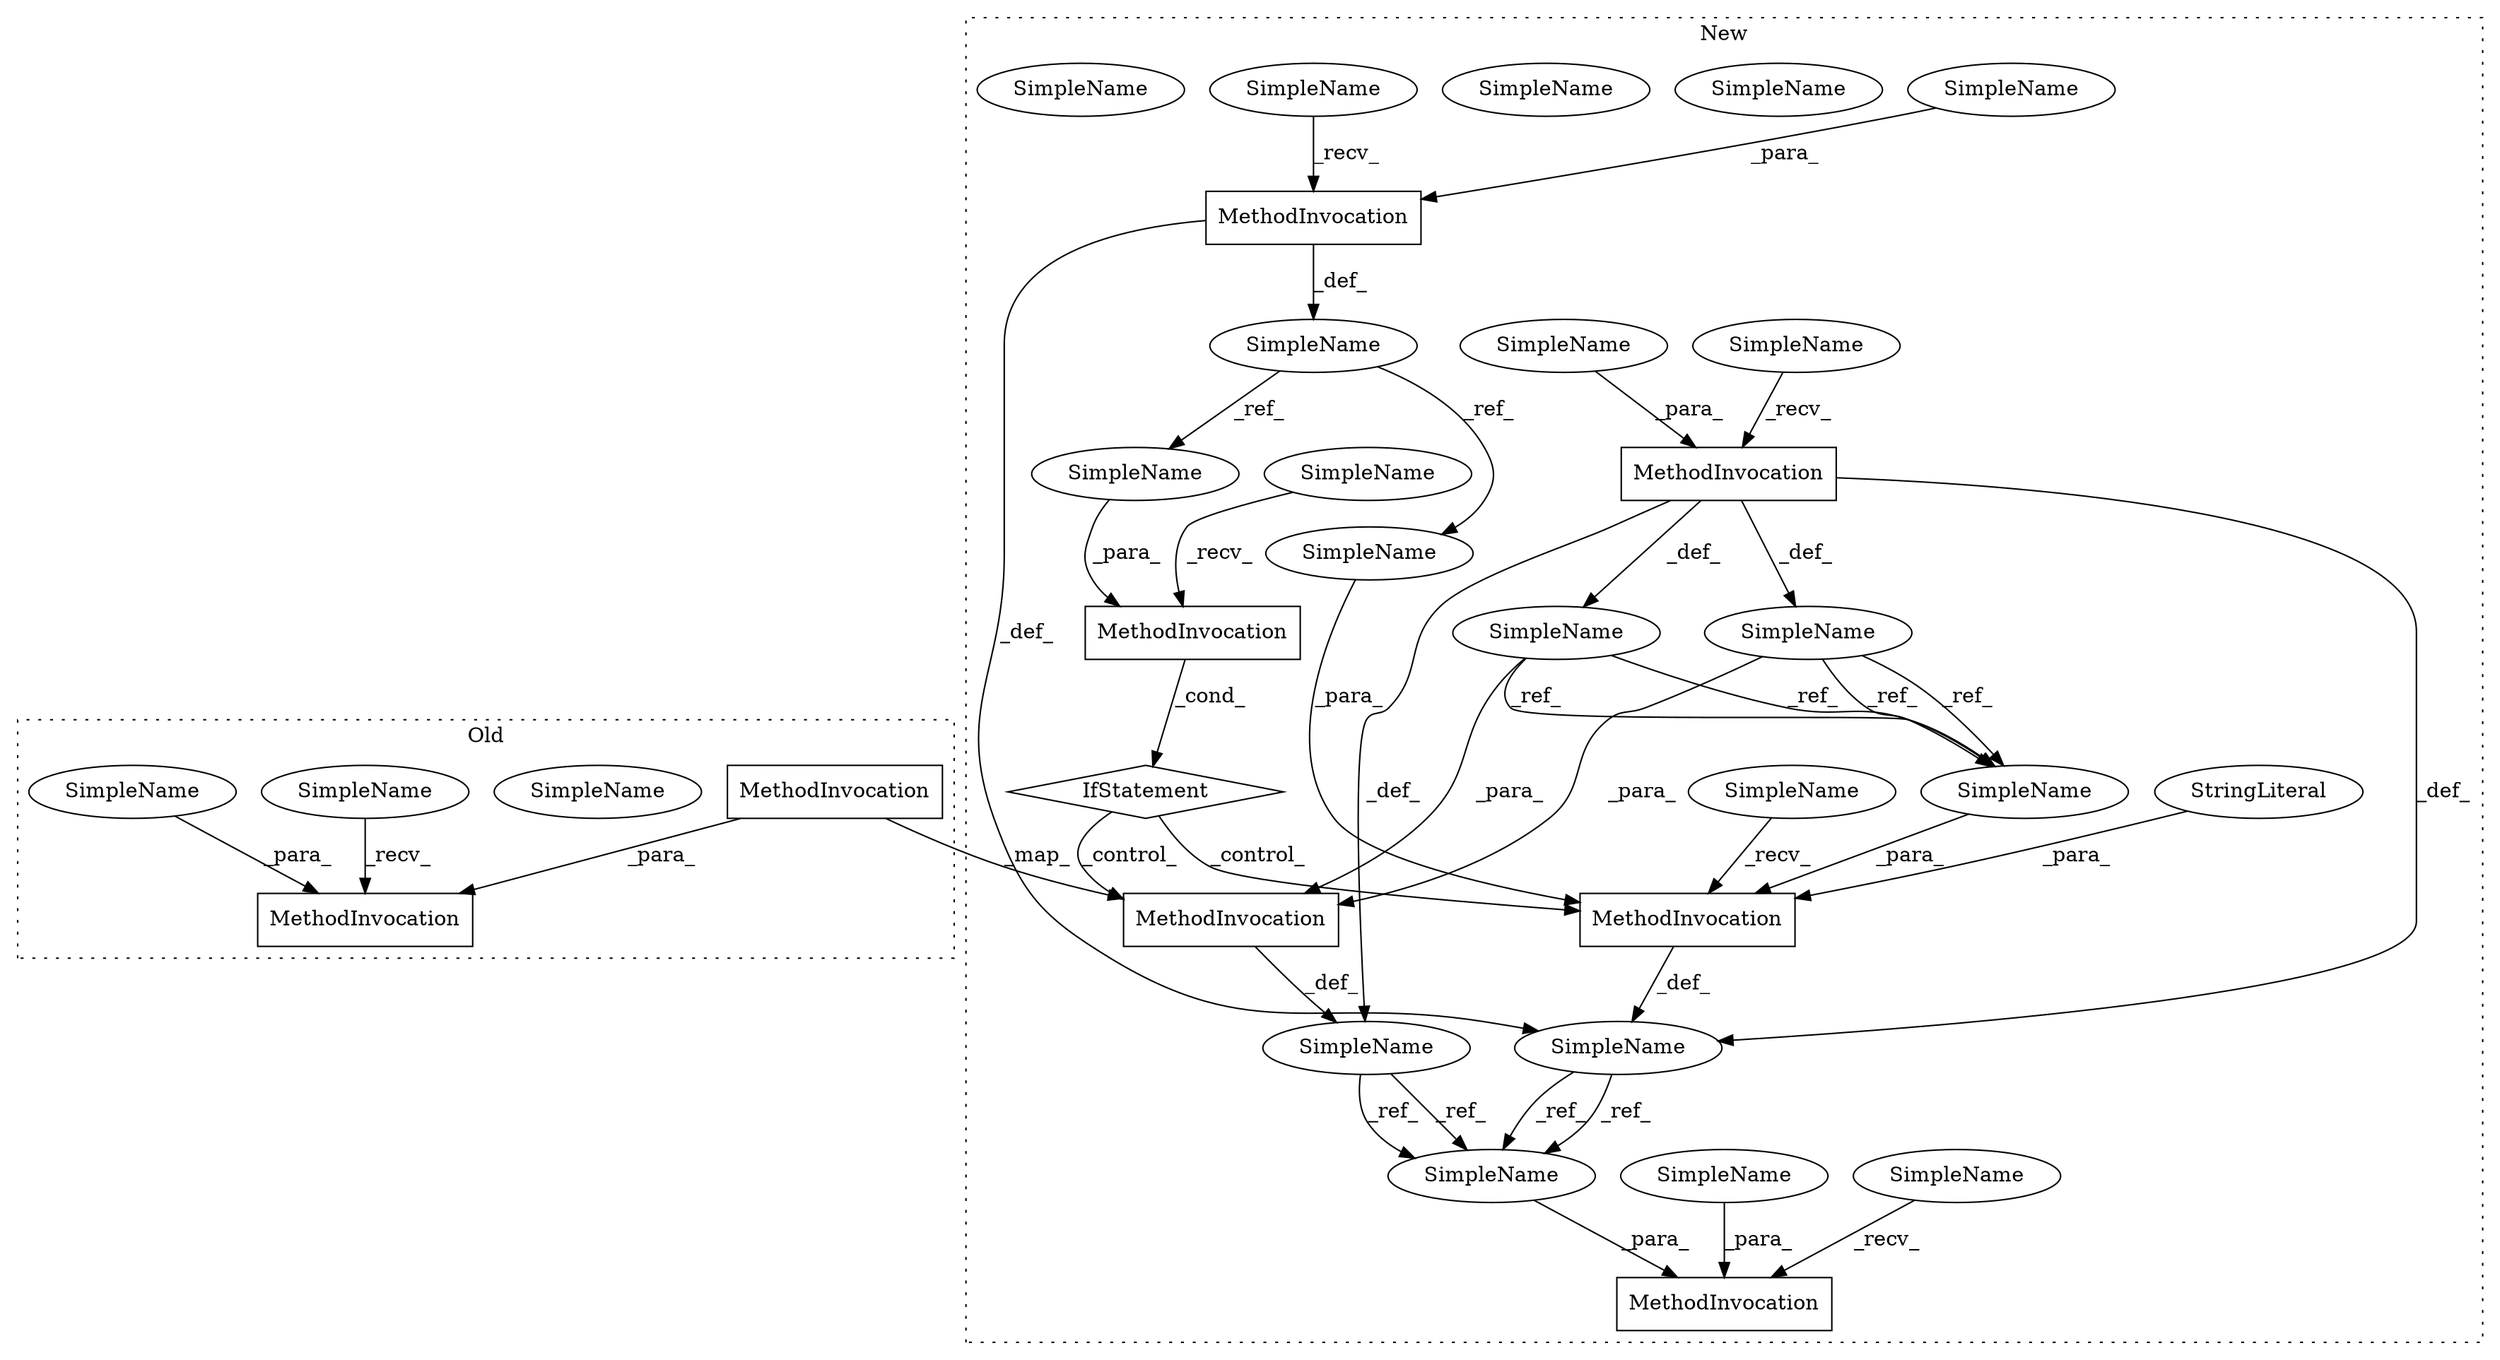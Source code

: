 digraph G {
subgraph cluster0 {
4 [label="MethodInvocation" a="32" s="8835,8888" l="8,1" shape="box"];
5 [label="MethodInvocation" a="32" s="8861,8887" l="7,1" shape="box"];
19 [label="SimpleName" a="42" s="8843" l="9" shape="ellipse"];
21 [label="SimpleName" a="42" s="8830" l="4" shape="ellipse"];
27 [label="SimpleName" a="42" s="8843" l="9" shape="ellipse"];
label = "Old";
style="dotted";
}
subgraph cluster1 {
1 [label="IfStatement" a="25" s="9872" l="3" shape="diamond"];
2 [label="MethodInvocation" a="32" s="9882,9908" l="7,1" shape="box"];
3 [label="MethodInvocation" a="32" s="9854,9871" l="14,1" shape="box"];
6 [label="MethodInvocation" a="32" s="9382,9418" l="28,1" shape="box"];
7 [label="MethodInvocation" a="32" s="9919,9949" l="7,1" shape="box"];
8 [label="MethodInvocation" a="32" s="9330,9351" l="13,1" shape="box"];
9 [label="MethodInvocation" a="32" s="9987,10010" l="8,1" shape="box"];
10 [label="SimpleName" a="42" s="9318" l="3" shape="ellipse"];
11 [label="SimpleName" a="42" s="9343" l="8" shape="ellipse"];
12 [label="SimpleName" a="42" s="9936" l="8" shape="ellipse"];
13 [label="SimpleName" a="42" s="9377" l="4" shape="ellipse"];
14 [label="SimpleName" a="42" s="9366" l="8" shape="ellipse"];
15 [label="SimpleName" a="42" s="9488" l="8" shape="ellipse"];
16 [label="SimpleName" a="42" s="9995" l="9" shape="ellipse"];
17 [label="SimpleName" a="42" s="9936" l="8" shape="ellipse"];
18 [label="SimpleName" a="42" s="9840" l="4" shape="ellipse"];
20 [label="SimpleName" a="42" s="9982" l="4" shape="ellipse"];
22 [label="SimpleName" a="42" s="9325" l="4" shape="ellipse"];
23 [label="SimpleName" a="42" s="9840" l="4" shape="ellipse"];
24 [label="SimpleName" a="42" s="9410" l="8" shape="ellipse"];
25 [label="SimpleName" a="42" s="9868" l="3" shape="ellipse"];
26 [label="SimpleName" a="42" s="9912" l="6" shape="ellipse"];
28 [label="SimpleName" a="42" s="9847" l="6" shape="ellipse"];
29 [label="SimpleName" a="42" s="9946" l="3" shape="ellipse"];
30 [label="SimpleName" a="42" s="10006" l="4" shape="ellipse"];
31 [label="SimpleName" a="42" s="9995" l="9" shape="ellipse"];
32 [label="SimpleName" a="42" s="10006" l="4" shape="ellipse"];
33 [label="StringLiteral" a="45" s="9926" l="8" shape="ellipse"];
label = "New";
style="dotted";
}
1 -> 2 [label="_control_"];
1 -> 7 [label="_control_"];
2 -> 18 [label="_def_"];
3 -> 1 [label="_cond_"];
5 -> 2 [label="_map_"];
5 -> 4 [label="_para_"];
6 -> 14 [label="_def_"];
6 -> 18 [label="_def_"];
6 -> 23 [label="_def_"];
6 -> 15 [label="_def_"];
7 -> 23 [label="_def_"];
8 -> 23 [label="_def_"];
8 -> 10 [label="_def_"];
10 -> 25 [label="_ref_"];
10 -> 29 [label="_ref_"];
11 -> 8 [label="_para_"];
12 -> 7 [label="_para_"];
13 -> 6 [label="_recv_"];
14 -> 12 [label="_ref_"];
14 -> 12 [label="_ref_"];
14 -> 2 [label="_para_"];
15 -> 12 [label="_ref_"];
15 -> 2 [label="_para_"];
15 -> 12 [label="_ref_"];
18 -> 30 [label="_ref_"];
18 -> 30 [label="_ref_"];
20 -> 9 [label="_recv_"];
21 -> 4 [label="_recv_"];
22 -> 8 [label="_recv_"];
23 -> 30 [label="_ref_"];
23 -> 30 [label="_ref_"];
24 -> 6 [label="_para_"];
25 -> 3 [label="_para_"];
26 -> 7 [label="_recv_"];
27 -> 4 [label="_para_"];
28 -> 3 [label="_recv_"];
29 -> 7 [label="_para_"];
30 -> 9 [label="_para_"];
31 -> 9 [label="_para_"];
33 -> 7 [label="_para_"];
}